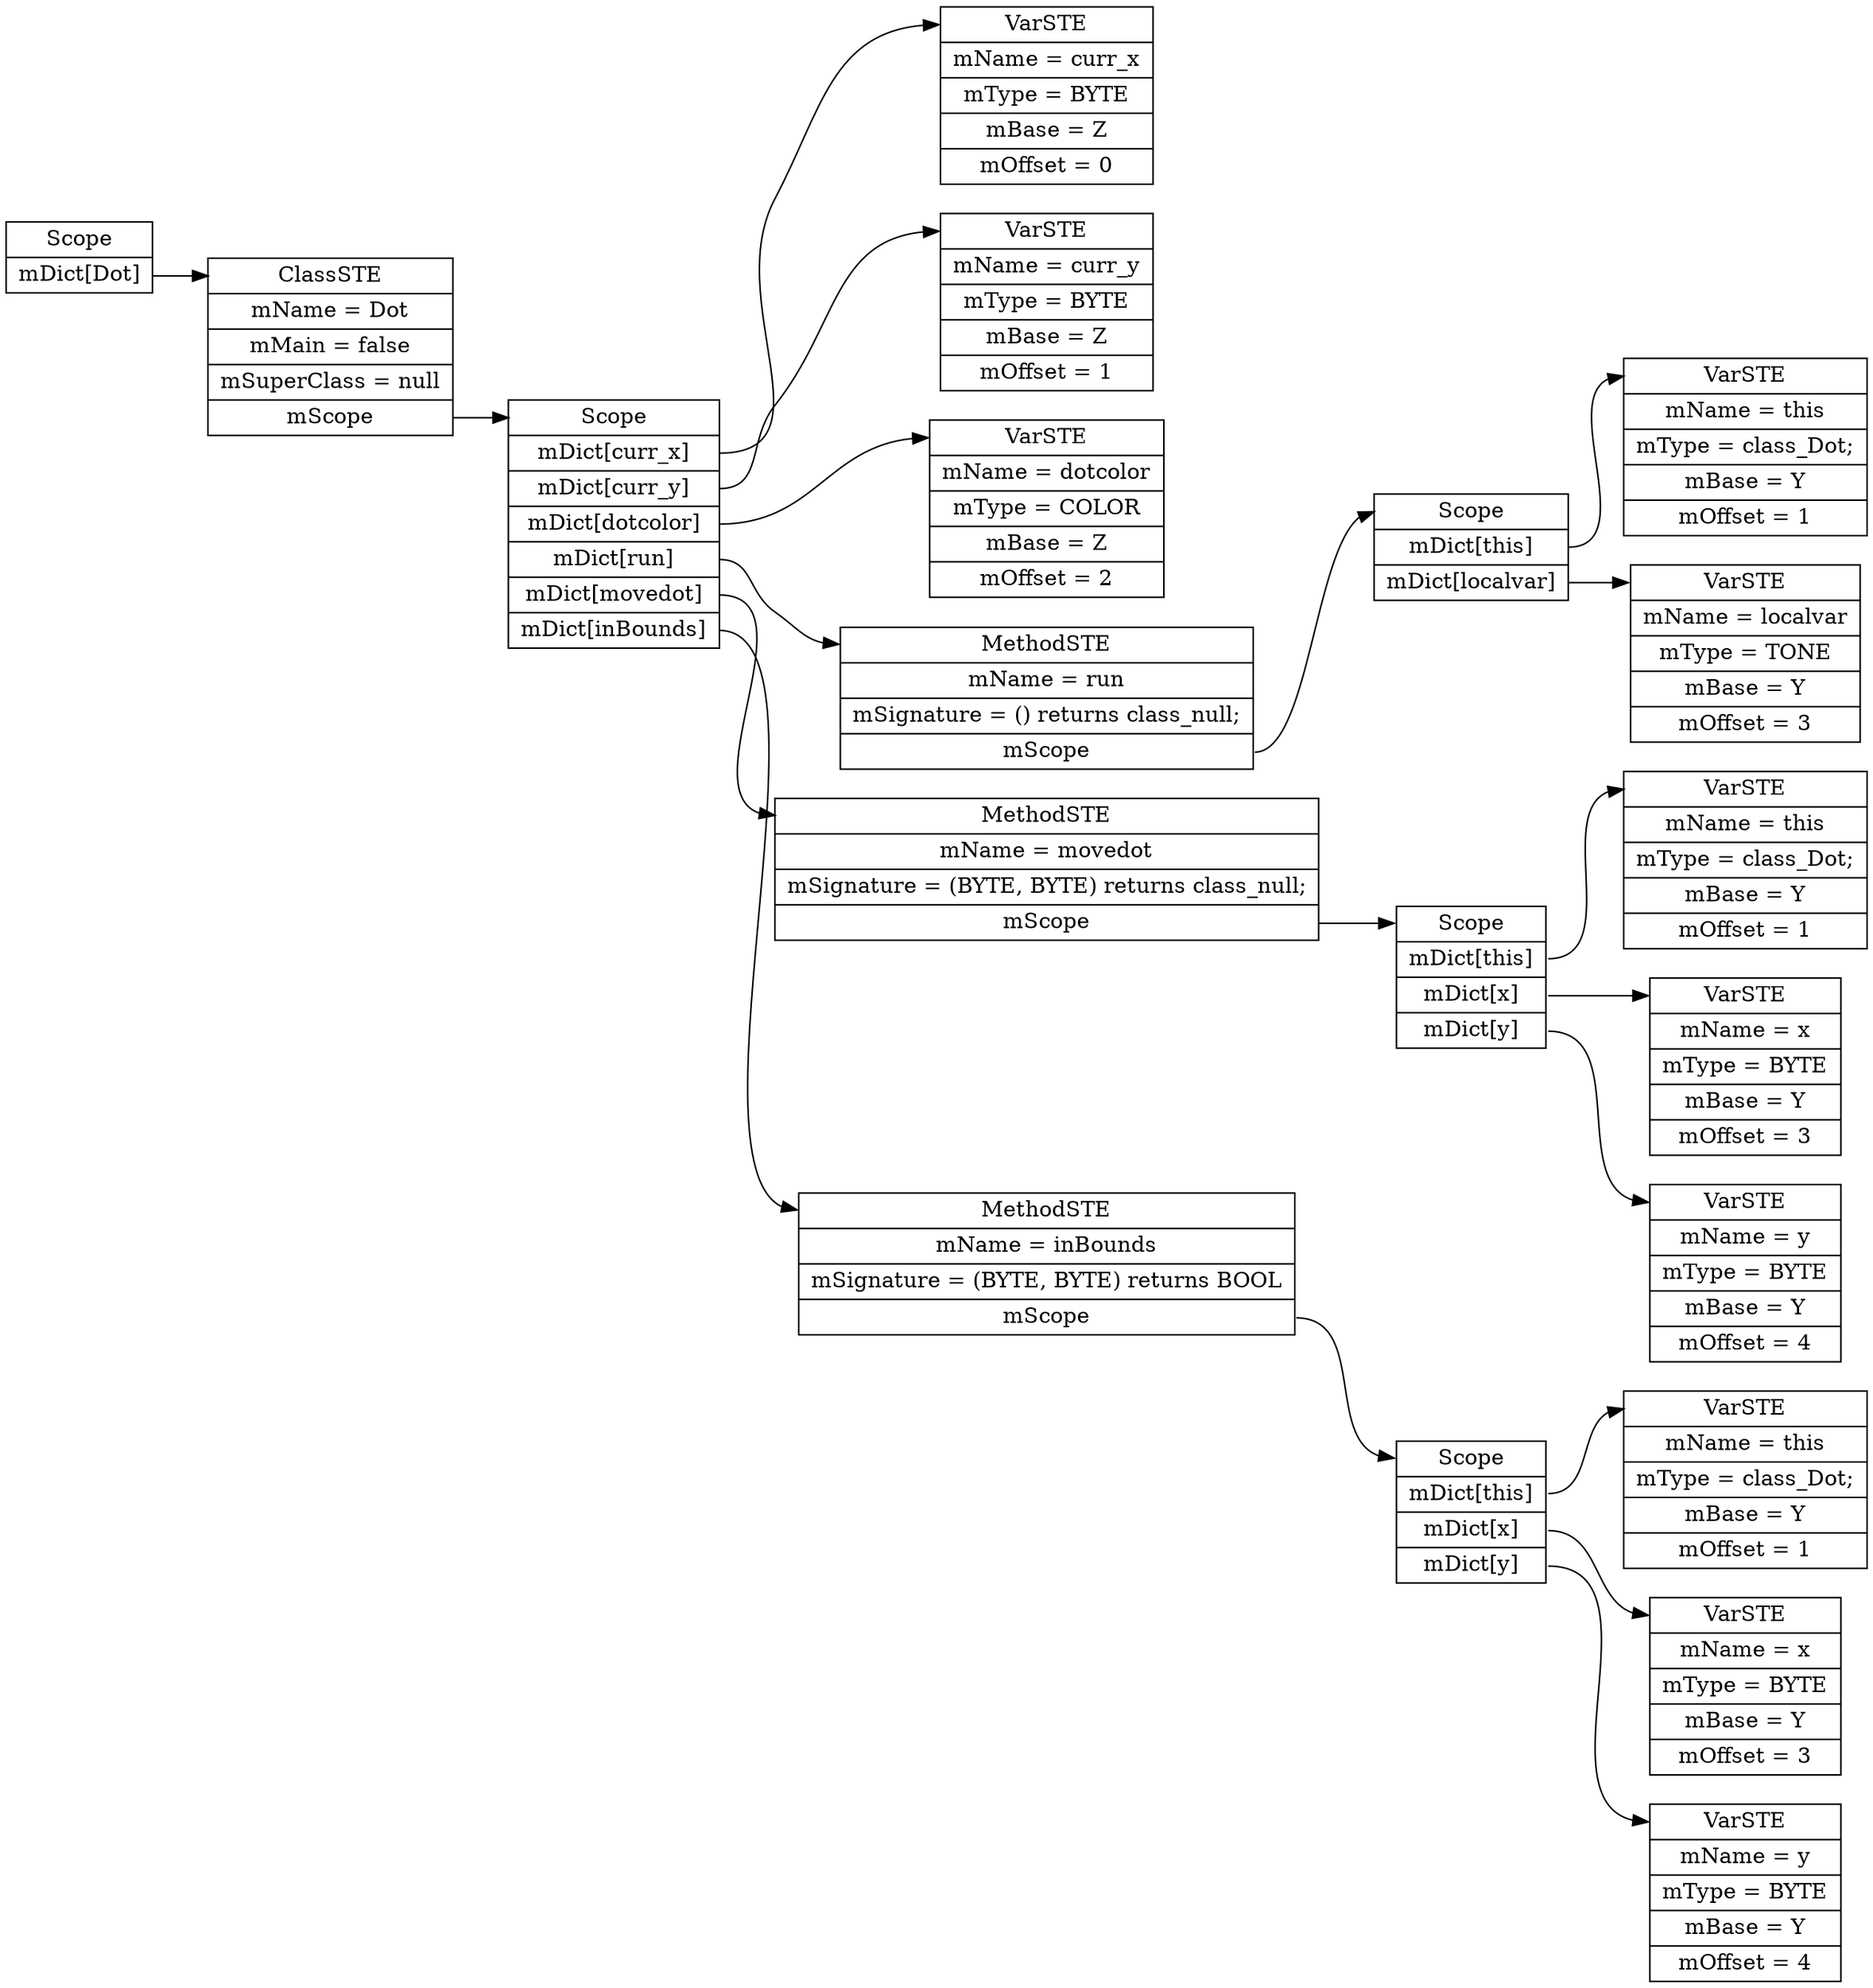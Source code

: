 digraph SymTable {
	graph [rankdir="LR"];
	node [shape=record];
	0 [label=" <f0> Scope | <f1> mDict\[Dot\] "];
	0:<f1> -> 1:<f0>;
	1 [label=" <f0> ClassSTE | <f1> mName = Dot| <f2> mMain = false| <f3> mSuperClass = null| <f4> mScope "];
	1:<f4> -> 2:<f0>;
	2 [label=" <f0> Scope | <f1> mDict\[curr_x\] | <f2> mDict\[curr_y\] | <f3> mDict\[dotcolor\] | <f4> mDict\[run\] | <f5> mDict\[movedot\] | <f6> mDict\[inBounds\] "];
	2:<f1> -> 3:<f0>;
	3 [label=" <f0> VarSTE | <f1> mName = curr_x| <f2> mType = BYTE| <f3> mBase = Z| <f4> mOffset = 0"];
	2:<f2> -> 4:<f0>;
	4 [label=" <f0> VarSTE | <f1> mName = curr_y| <f2> mType = BYTE| <f3> mBase = Z| <f4> mOffset = 1"];
	2:<f3> -> 5:<f0>;
	5 [label=" <f0> VarSTE | <f1> mName = dotcolor| <f2> mType = COLOR| <f3> mBase = Z| <f4> mOffset = 2"];
	2:<f4> -> 6:<f0>;
	6 [label=" <f0> MethodSTE | <f1> mName = run| <f2> mSignature = () returns class_null;| <f3> mScope "];
	6:<f3> -> 7:<f0>;
	7 [label=" <f0> Scope | <f1> mDict\[this\] | <f2> mDict\[localvar\] "];
	7:<f1> -> 8:<f0>;
	8 [label=" <f0> VarSTE | <f1> mName = this| <f2> mType = class_Dot;| <f3> mBase = Y| <f4> mOffset = 1"];
	7:<f2> -> 9:<f0>;
	9 [label=" <f0> VarSTE | <f1> mName = localvar| <f2> mType = TONE| <f3> mBase = Y| <f4> mOffset = 3"];
	2:<f5> -> 10:<f0>;
	10 [label=" <f0> MethodSTE | <f1> mName = movedot| <f2> mSignature = (BYTE, BYTE) returns class_null;| <f3> mScope "];
	10:<f3> -> 11:<f0>;
	11 [label=" <f0> Scope | <f1> mDict\[this\] | <f2> mDict\[x\] | <f3> mDict\[y\] "];
	11:<f1> -> 12:<f0>;
	12 [label=" <f0> VarSTE | <f1> mName = this| <f2> mType = class_Dot;| <f3> mBase = Y| <f4> mOffset = 1"];
	11:<f2> -> 13:<f0>;
	13 [label=" <f0> VarSTE | <f1> mName = x| <f2> mType = BYTE| <f3> mBase = Y| <f4> mOffset = 3"];
	11:<f3> -> 14:<f0>;
	14 [label=" <f0> VarSTE | <f1> mName = y| <f2> mType = BYTE| <f3> mBase = Y| <f4> mOffset = 4"];
	2:<f6> -> 15:<f0>;
	15 [label=" <f0> MethodSTE | <f1> mName = inBounds| <f2> mSignature = (BYTE, BYTE) returns BOOL| <f3> mScope "];
	15:<f3> -> 16:<f0>;
	16 [label=" <f0> Scope | <f1> mDict\[this\] | <f2> mDict\[x\] | <f3> mDict\[y\] "];
	16:<f1> -> 17:<f0>;
	17 [label=" <f0> VarSTE | <f1> mName = this| <f2> mType = class_Dot;| <f3> mBase = Y| <f4> mOffset = 1"];
	16:<f2> -> 18:<f0>;
	18 [label=" <f0> VarSTE | <f1> mName = x| <f2> mType = BYTE| <f3> mBase = Y| <f4> mOffset = 3"];
	16:<f3> -> 19:<f0>;
	19 [label=" <f0> VarSTE | <f1> mName = y| <f2> mType = BYTE| <f3> mBase = Y| <f4> mOffset = 4"];
}
